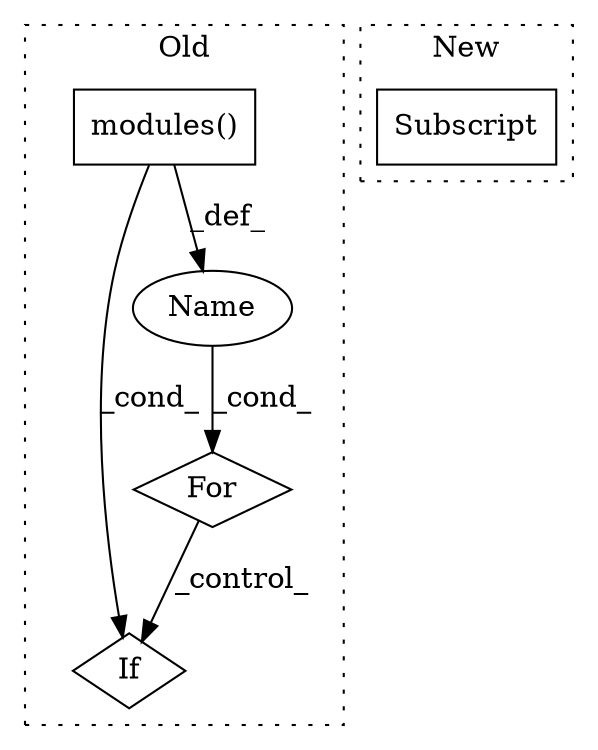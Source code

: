 digraph G {
subgraph cluster0 {
1 [label="modules()" a="75" s="3198" l="17" shape="box"];
3 [label="If" a="96" s="3233" l="3" shape="diamond"];
4 [label="For" a="107" s="3189,3215" l="4,18" shape="diamond"];
5 [label="Name" a="87" s="3193" l="1" shape="ellipse"];
label = "Old";
style="dotted";
}
subgraph cluster1 {
2 [label="Subscript" a="63" s="3949,0" l="11,0" shape="box"];
label = "New";
style="dotted";
}
1 -> 3 [label="_cond_"];
1 -> 5 [label="_def_"];
4 -> 3 [label="_control_"];
5 -> 4 [label="_cond_"];
}